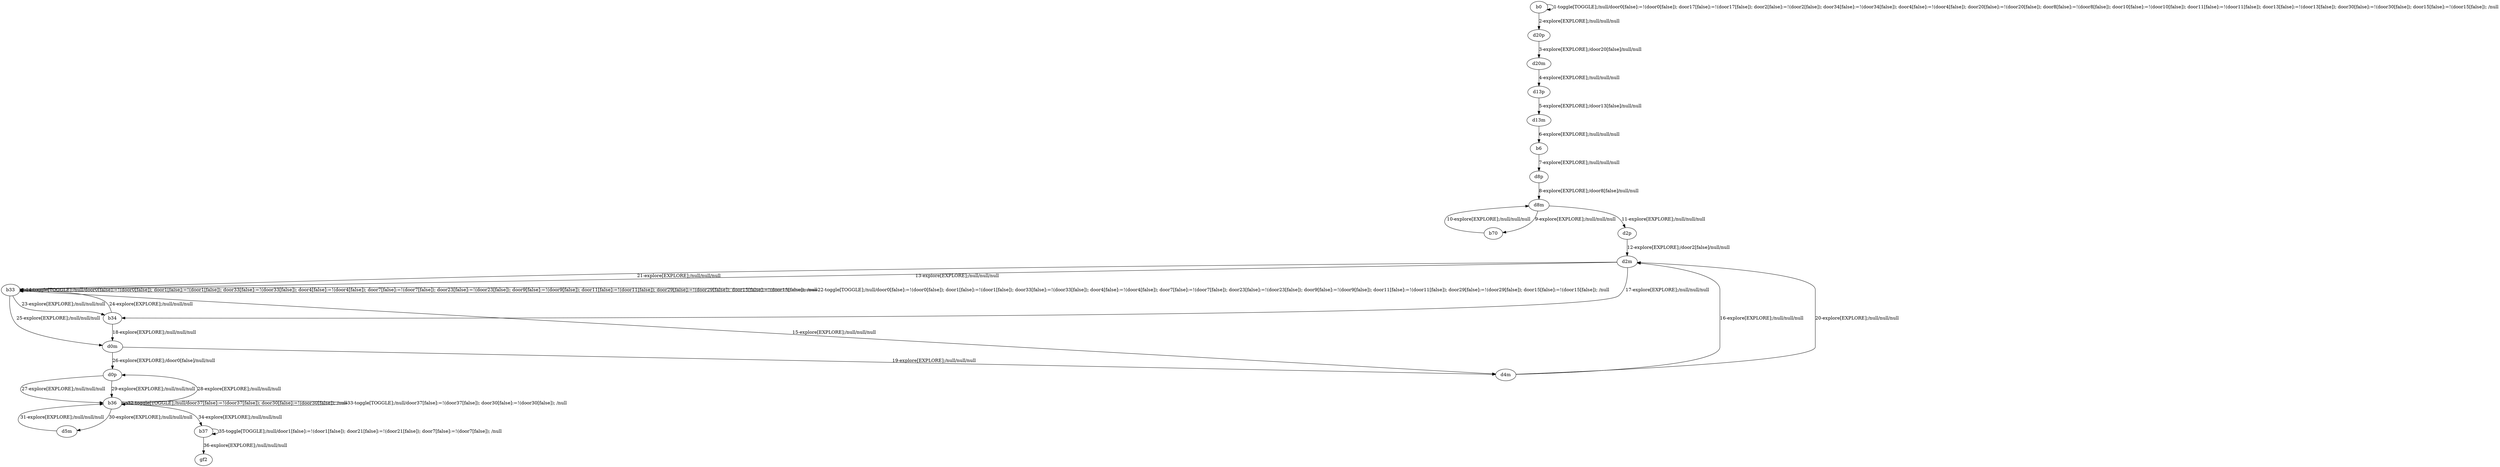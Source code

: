 # Total number of goals covered by this test: 1
# b37 --> gf2

digraph g {
"b0" -> "b0" [label = "1-toggle[TOGGLE];/null/door0[false]:=!(door0[false]); door17[false]:=!(door17[false]); door2[false]:=!(door2[false]); door34[false]:=!(door34[false]); door4[false]:=!(door4[false]); door20[false]:=!(door20[false]); door8[false]:=!(door8[false]); door10[false]:=!(door10[false]); door11[false]:=!(door11[false]); door13[false]:=!(door13[false]); door30[false]:=!(door30[false]); door15[false]:=!(door15[false]); /null"];
"b0" -> "d20p" [label = "2-explore[EXPLORE];/null/null/null"];
"d20p" -> "d20m" [label = "3-explore[EXPLORE];/door20[false]/null/null"];
"d20m" -> "d13p" [label = "4-explore[EXPLORE];/null/null/null"];
"d13p" -> "d13m" [label = "5-explore[EXPLORE];/door13[false]/null/null"];
"d13m" -> "b6" [label = "6-explore[EXPLORE];/null/null/null"];
"b6" -> "d8p" [label = "7-explore[EXPLORE];/null/null/null"];
"d8p" -> "d8m" [label = "8-explore[EXPLORE];/door8[false]/null/null"];
"d8m" -> "b70" [label = "9-explore[EXPLORE];/null/null/null"];
"b70" -> "d8m" [label = "10-explore[EXPLORE];/null/null/null"];
"d8m" -> "d2p" [label = "11-explore[EXPLORE];/null/null/null"];
"d2p" -> "d2m" [label = "12-explore[EXPLORE];/door2[false]/null/null"];
"d2m" -> "b33" [label = "13-explore[EXPLORE];/null/null/null"];
"b33" -> "b33" [label = "14-toggle[TOGGLE];/null/door0[false]:=!(door0[false]); door1[false]:=!(door1[false]); door33[false]:=!(door33[false]); door4[false]:=!(door4[false]); door7[false]:=!(door7[false]); door23[false]:=!(door23[false]); door9[false]:=!(door9[false]); door11[false]:=!(door11[false]); door29[false]:=!(door29[false]); door15[false]:=!(door15[false]); /null"];
"b33" -> "d4m" [label = "15-explore[EXPLORE];/null/null/null"];
"d4m" -> "d2m" [label = "16-explore[EXPLORE];/null/null/null"];
"d2m" -> "b34" [label = "17-explore[EXPLORE];/null/null/null"];
"b34" -> "d0m" [label = "18-explore[EXPLORE];/null/null/null"];
"d0m" -> "d4m" [label = "19-explore[EXPLORE];/null/null/null"];
"d4m" -> "d2m" [label = "20-explore[EXPLORE];/null/null/null"];
"d2m" -> "b33" [label = "21-explore[EXPLORE];/null/null/null"];
"b33" -> "b33" [label = "22-toggle[TOGGLE];/null/door0[false]:=!(door0[false]); door1[false]:=!(door1[false]); door33[false]:=!(door33[false]); door4[false]:=!(door4[false]); door7[false]:=!(door7[false]); door23[false]:=!(door23[false]); door9[false]:=!(door9[false]); door11[false]:=!(door11[false]); door29[false]:=!(door29[false]); door15[false]:=!(door15[false]); /null"];
"b33" -> "b34" [label = "23-explore[EXPLORE];/null/null/null"];
"b34" -> "b33" [label = "24-explore[EXPLORE];/null/null/null"];
"b33" -> "d0m" [label = "25-explore[EXPLORE];/null/null/null"];
"d0m" -> "d0p" [label = "26-explore[EXPLORE];/door0[false]/null/null"];
"d0p" -> "b36" [label = "27-explore[EXPLORE];/null/null/null"];
"b36" -> "d0p" [label = "28-explore[EXPLORE];/null/null/null"];
"d0p" -> "b36" [label = "29-explore[EXPLORE];/null/null/null"];
"b36" -> "d5m" [label = "30-explore[EXPLORE];/null/null/null"];
"d5m" -> "b36" [label = "31-explore[EXPLORE];/null/null/null"];
"b36" -> "b36" [label = "32-toggle[TOGGLE];/null/door37[false]:=!(door37[false]); door30[false]:=!(door30[false]); /null"];
"b36" -> "b36" [label = "33-toggle[TOGGLE];/null/door37[false]:=!(door37[false]); door30[false]:=!(door30[false]); /null"];
"b36" -> "b37" [label = "34-explore[EXPLORE];/null/null/null"];
"b37" -> "b37" [label = "35-toggle[TOGGLE];/null/door1[false]:=!(door1[false]); door21[false]:=!(door21[false]); door7[false]:=!(door7[false]); /null"];
"b37" -> "gf2" [label = "36-explore[EXPLORE];/null/null/null"];
}